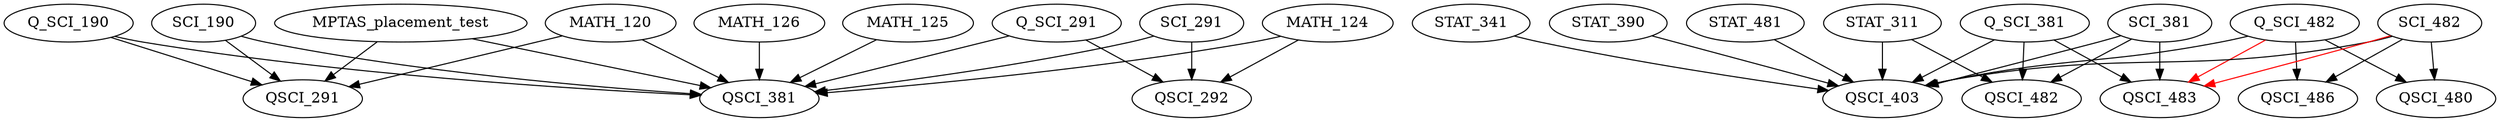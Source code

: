 digraph G {
    edge [color=black];
    MATH_120 -> QSCI_291;
    Q_SCI_190 -> QSCI_291;
    SCI_190 -> QSCI_291;
    MPTAS_placement_test -> QSCI_291;
    edge [color=black];
    Q_SCI_291 -> QSCI_292;
    SCI_291 -> QSCI_292;
    MATH_124 -> QSCI_292;
    edge [color=black];
    MATH_120 -> QSCI_381;
    MATH_124 -> QSCI_381;
    MATH_125 -> QSCI_381;
    MATH_126 -> QSCI_381;
    Q_SCI_190 -> QSCI_381;
    SCI_190 -> QSCI_381;
    Q_SCI_291 -> QSCI_381;
    SCI_291 -> QSCI_381;
    MPTAS_placement_test -> QSCI_381;
    edge [color=black];
    STAT_311 -> QSCI_403;
    STAT_341 -> QSCI_403;
    STAT_390 -> QSCI_403;
    STAT_481 -> QSCI_403;
    Q_SCI_381 -> QSCI_403;
    SCI_381 -> QSCI_403;
    Q_SCI_482 -> QSCI_403;
    SCI_482 -> QSCI_403;
    edge [color=black];
    Q_SCI_482 -> QSCI_480;
    SCI_482 -> QSCI_480;
    edge [color=black];
    STAT_311 -> QSCI_482;
    Q_SCI_381 -> QSCI_482;
    SCI_381 -> QSCI_482;
    edge [color=black];
    Q_SCI_381 -> QSCI_483;
    SCI_381 -> QSCI_483;
    edge [color=red];
    Q_SCI_482 -> QSCI_483;
    SCI_482 -> QSCI_483;
    edge [color=black];
    Q_SCI_482 -> QSCI_486;
    SCI_482 -> QSCI_486;
}
